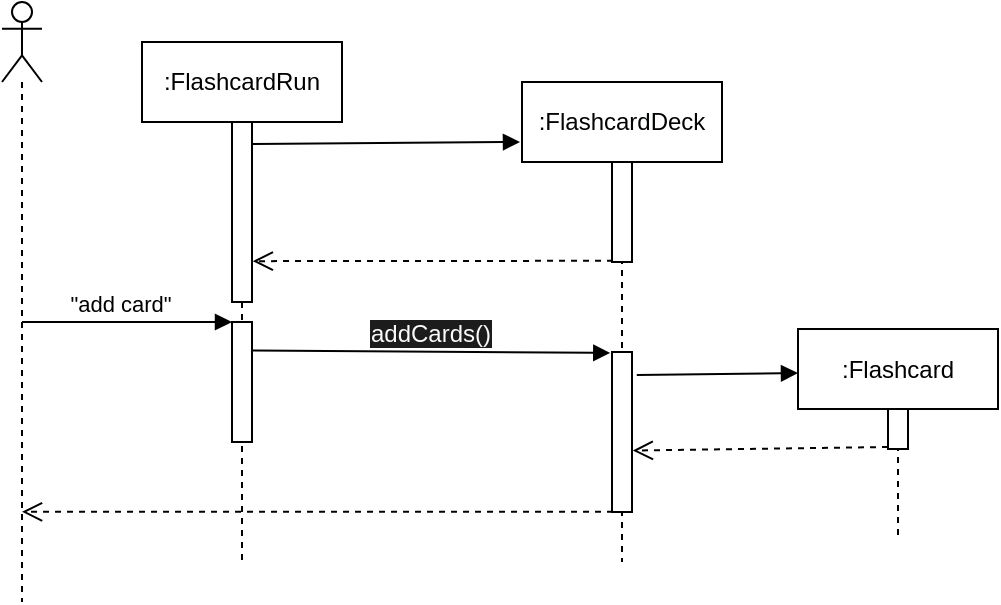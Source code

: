 <mxfile version="13.8.1" type="github"><diagram id="dzT-FwDe8n_mYvWUkGZr" name="Page-1"><mxGraphModel dx="760" dy="423" grid="0" gridSize="10" guides="1" tooltips="1" connect="1" arrows="1" fold="1" page="0" pageScale="1" pageWidth="827" pageHeight="1169" math="0" shadow="0"><root><mxCell id="0"/><mxCell id="1" parent="0"/><mxCell id="rT_0XlJzKGnw3AuybyDZ-1" value=":FlashcardRun" style="shape=umlLifeline;perimeter=lifelinePerimeter;whiteSpace=wrap;html=1;container=1;collapsible=0;recursiveResize=0;outlineConnect=0;" parent="1" vertex="1"><mxGeometry x="190" y="40" width="100" height="260" as="geometry"/></mxCell><mxCell id="rT_0XlJzKGnw3AuybyDZ-2" value="" style="html=1;points=[];perimeter=orthogonalPerimeter;" parent="rT_0XlJzKGnw3AuybyDZ-1" vertex="1"><mxGeometry x="45" y="140" width="10" height="60" as="geometry"/></mxCell><mxCell id="rT_0XlJzKGnw3AuybyDZ-18" value="" style="html=1;points=[];perimeter=orthogonalPerimeter;fontSize=1;fontColor=#FAFAFA;" parent="rT_0XlJzKGnw3AuybyDZ-1" vertex="1"><mxGeometry x="45" y="40" width="10" height="90" as="geometry"/></mxCell><mxCell id="rT_0XlJzKGnw3AuybyDZ-3" value="&quot;add card&quot;" style="html=1;verticalAlign=bottom;endArrow=block;entryX=0;entryY=0;" parent="1" source="rT_0XlJzKGnw3AuybyDZ-15" target="rT_0XlJzKGnw3AuybyDZ-2" edge="1"><mxGeometry x="-0.077" relative="1" as="geometry"><mxPoint x="150" y="110" as="sourcePoint"/><mxPoint as="offset"/></mxGeometry></mxCell><mxCell id="rT_0XlJzKGnw3AuybyDZ-15" value="" style="shape=umlLifeline;participant=umlActor;perimeter=lifelinePerimeter;whiteSpace=wrap;html=1;container=1;collapsible=0;recursiveResize=0;verticalAlign=top;spacingTop=36;outlineConnect=0;fontSize=1;fontColor=#FAFAFA;" parent="1" vertex="1"><mxGeometry x="120" y="20" width="20" height="300" as="geometry"/></mxCell><mxCell id="rT_0XlJzKGnw3AuybyDZ-19" value="&lt;font color=&quot;#030504&quot;&gt;:FlashcardDeck&lt;/font&gt;" style="shape=umlLifeline;perimeter=lifelinePerimeter;whiteSpace=wrap;html=1;container=1;collapsible=0;recursiveResize=0;outlineConnect=0;fontSize=12;fontColor=#FAFAFA;" parent="1" vertex="1"><mxGeometry x="380" y="60" width="100" height="240" as="geometry"/></mxCell><mxCell id="rT_0XlJzKGnw3AuybyDZ-21" value="" style="html=1;points=[];perimeter=orthogonalPerimeter;fontSize=12;fontColor=#FAFAFA;" parent="rT_0XlJzKGnw3AuybyDZ-19" vertex="1"><mxGeometry x="45" y="40" width="10" height="50" as="geometry"/></mxCell><mxCell id="rT_0XlJzKGnw3AuybyDZ-24" value="" style="html=1;points=[];perimeter=orthogonalPerimeter;fontSize=12;fontColor=#FAFAFA;" parent="rT_0XlJzKGnw3AuybyDZ-19" vertex="1"><mxGeometry x="45" y="135" width="10" height="80" as="geometry"/></mxCell><mxCell id="rT_0XlJzKGnw3AuybyDZ-20" value="" style="html=1;verticalAlign=bottom;endArrow=block;fontSize=12;fontColor=#FAFAFA;labelBackgroundColor=#1C1C1C;exitX=1;exitY=0.122;exitDx=0;exitDy=0;exitPerimeter=0;" parent="1" source="rT_0XlJzKGnw3AuybyDZ-18" edge="1"><mxGeometry width="80" relative="1" as="geometry"><mxPoint x="250" y="100" as="sourcePoint"/><mxPoint x="379" y="90" as="targetPoint"/></mxGeometry></mxCell><mxCell id="rT_0XlJzKGnw3AuybyDZ-22" value="" style="html=1;verticalAlign=bottom;endArrow=open;dashed=1;endSize=8;labelBackgroundColor=#1C1C1C;fontSize=12;fontColor=#FAFAFA;exitX=0.052;exitY=0.988;exitDx=0;exitDy=0;exitPerimeter=0;entryX=1.039;entryY=0.773;entryDx=0;entryDy=0;entryPerimeter=0;" parent="1" source="rT_0XlJzKGnw3AuybyDZ-21" target="rT_0XlJzKGnw3AuybyDZ-18" edge="1"><mxGeometry relative="1" as="geometry"><mxPoint x="360" y="170" as="sourcePoint"/><mxPoint x="310" y="190" as="targetPoint"/></mxGeometry></mxCell><mxCell id="rT_0XlJzKGnw3AuybyDZ-23" value="addCards()" style="html=1;verticalAlign=bottom;endArrow=block;labelBackgroundColor=#1C1C1C;fontSize=12;fontColor=#FAFAFA;entryX=-0.086;entryY=0.006;entryDx=0;entryDy=0;entryPerimeter=0;exitX=0.983;exitY=0.237;exitDx=0;exitDy=0;exitPerimeter=0;" parent="1" source="rT_0XlJzKGnw3AuybyDZ-2" target="rT_0XlJzKGnw3AuybyDZ-24" edge="1"><mxGeometry width="80" relative="1" as="geometry"><mxPoint x="310" y="200" as="sourcePoint"/><mxPoint x="350" y="160" as="targetPoint"/></mxGeometry></mxCell><mxCell id="rT_0XlJzKGnw3AuybyDZ-25" value="" style="html=1;verticalAlign=bottom;endArrow=open;dashed=1;endSize=8;labelBackgroundColor=#1C1C1C;fontSize=12;fontColor=#FAFAFA;exitX=0.052;exitY=0.999;exitDx=0;exitDy=0;exitPerimeter=0;" parent="1" source="rT_0XlJzKGnw3AuybyDZ-24" target="rT_0XlJzKGnw3AuybyDZ-15" edge="1"><mxGeometry x="-0.219" relative="1" as="geometry"><mxPoint x="240" y="210" as="sourcePoint"/><mxPoint x="310" y="310" as="targetPoint"/><mxPoint as="offset"/></mxGeometry></mxCell><mxCell id="rT_0XlJzKGnw3AuybyDZ-26" value="&lt;font color=&quot;#000000&quot;&gt;:Flashcard&lt;/font&gt;" style="shape=umlLifeline;perimeter=lifelinePerimeter;whiteSpace=wrap;html=1;container=1;collapsible=0;recursiveResize=0;outlineConnect=0;fontSize=12;fontColor=#FAFAFA;" parent="1" vertex="1"><mxGeometry x="518" y="183.5" width="100" height="103" as="geometry"/></mxCell><mxCell id="rT_0XlJzKGnw3AuybyDZ-27" value="" style="html=1;points=[];perimeter=orthogonalPerimeter;fontSize=12;fontColor=#FAFAFA;" parent="rT_0XlJzKGnw3AuybyDZ-26" vertex="1"><mxGeometry x="45" y="40" width="10" height="20" as="geometry"/></mxCell><mxCell id="rT_0XlJzKGnw3AuybyDZ-28" value="" style="html=1;verticalAlign=bottom;endArrow=block;labelBackgroundColor=#1C1C1C;fontSize=12;fontColor=#FAFAFA;exitX=1.24;exitY=0.143;exitDx=0;exitDy=0;exitPerimeter=0;entryX=0;entryY=0.214;entryDx=0;entryDy=0;entryPerimeter=0;" parent="1" source="rT_0XlJzKGnw3AuybyDZ-24" target="rT_0XlJzKGnw3AuybyDZ-26" edge="1"><mxGeometry relative="1" as="geometry"><mxPoint x="495" y="110" as="sourcePoint"/></mxGeometry></mxCell><mxCell id="rT_0XlJzKGnw3AuybyDZ-29" value="" style="html=1;verticalAlign=bottom;endArrow=open;dashed=1;endSize=8;exitX=0;exitY=0.95;labelBackgroundColor=#1C1C1C;fontSize=12;fontColor=#FAFAFA;entryX=1.039;entryY=0.616;entryDx=0;entryDy=0;entryPerimeter=0;" parent="1" source="rT_0XlJzKGnw3AuybyDZ-27" target="rT_0XlJzKGnw3AuybyDZ-24" edge="1"><mxGeometry relative="1" as="geometry"><mxPoint x="515" y="282" as="targetPoint"/></mxGeometry></mxCell></root></mxGraphModel></diagram></mxfile>